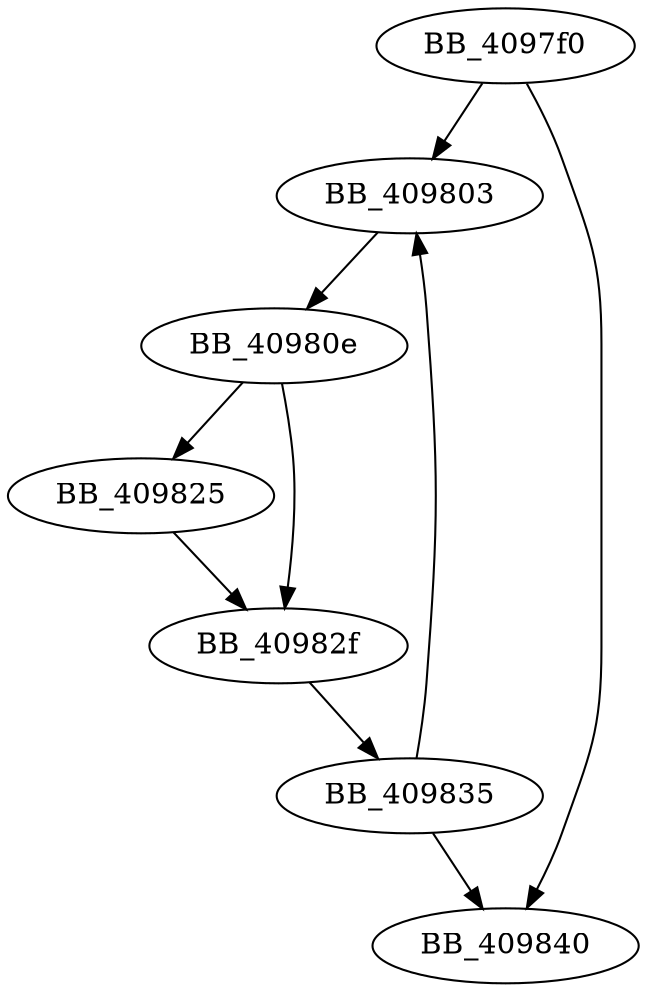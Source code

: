 DiGraph sub_4097F0{
BB_4097f0->BB_409803
BB_4097f0->BB_409840
BB_409803->BB_40980e
BB_40980e->BB_409825
BB_40980e->BB_40982f
BB_409825->BB_40982f
BB_40982f->BB_409835
BB_409835->BB_409803
BB_409835->BB_409840
}

